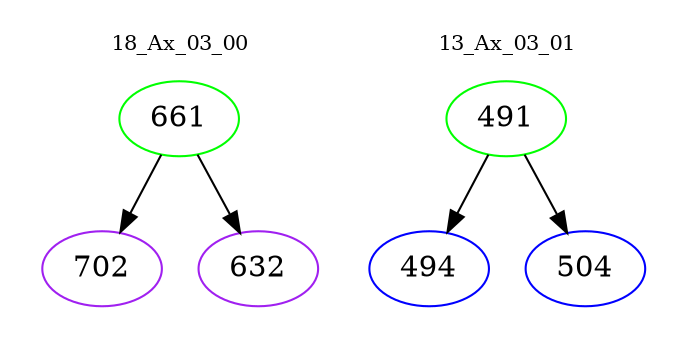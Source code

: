 digraph{
subgraph cluster_0 {
color = white
label = "18_Ax_03_00";
fontsize=10;
T0_661 [label="661", color="green"]
T0_661 -> T0_702 [color="black"]
T0_702 [label="702", color="purple"]
T0_661 -> T0_632 [color="black"]
T0_632 [label="632", color="purple"]
}
subgraph cluster_1 {
color = white
label = "13_Ax_03_01";
fontsize=10;
T1_491 [label="491", color="green"]
T1_491 -> T1_494 [color="black"]
T1_494 [label="494", color="blue"]
T1_491 -> T1_504 [color="black"]
T1_504 [label="504", color="blue"]
}
}

